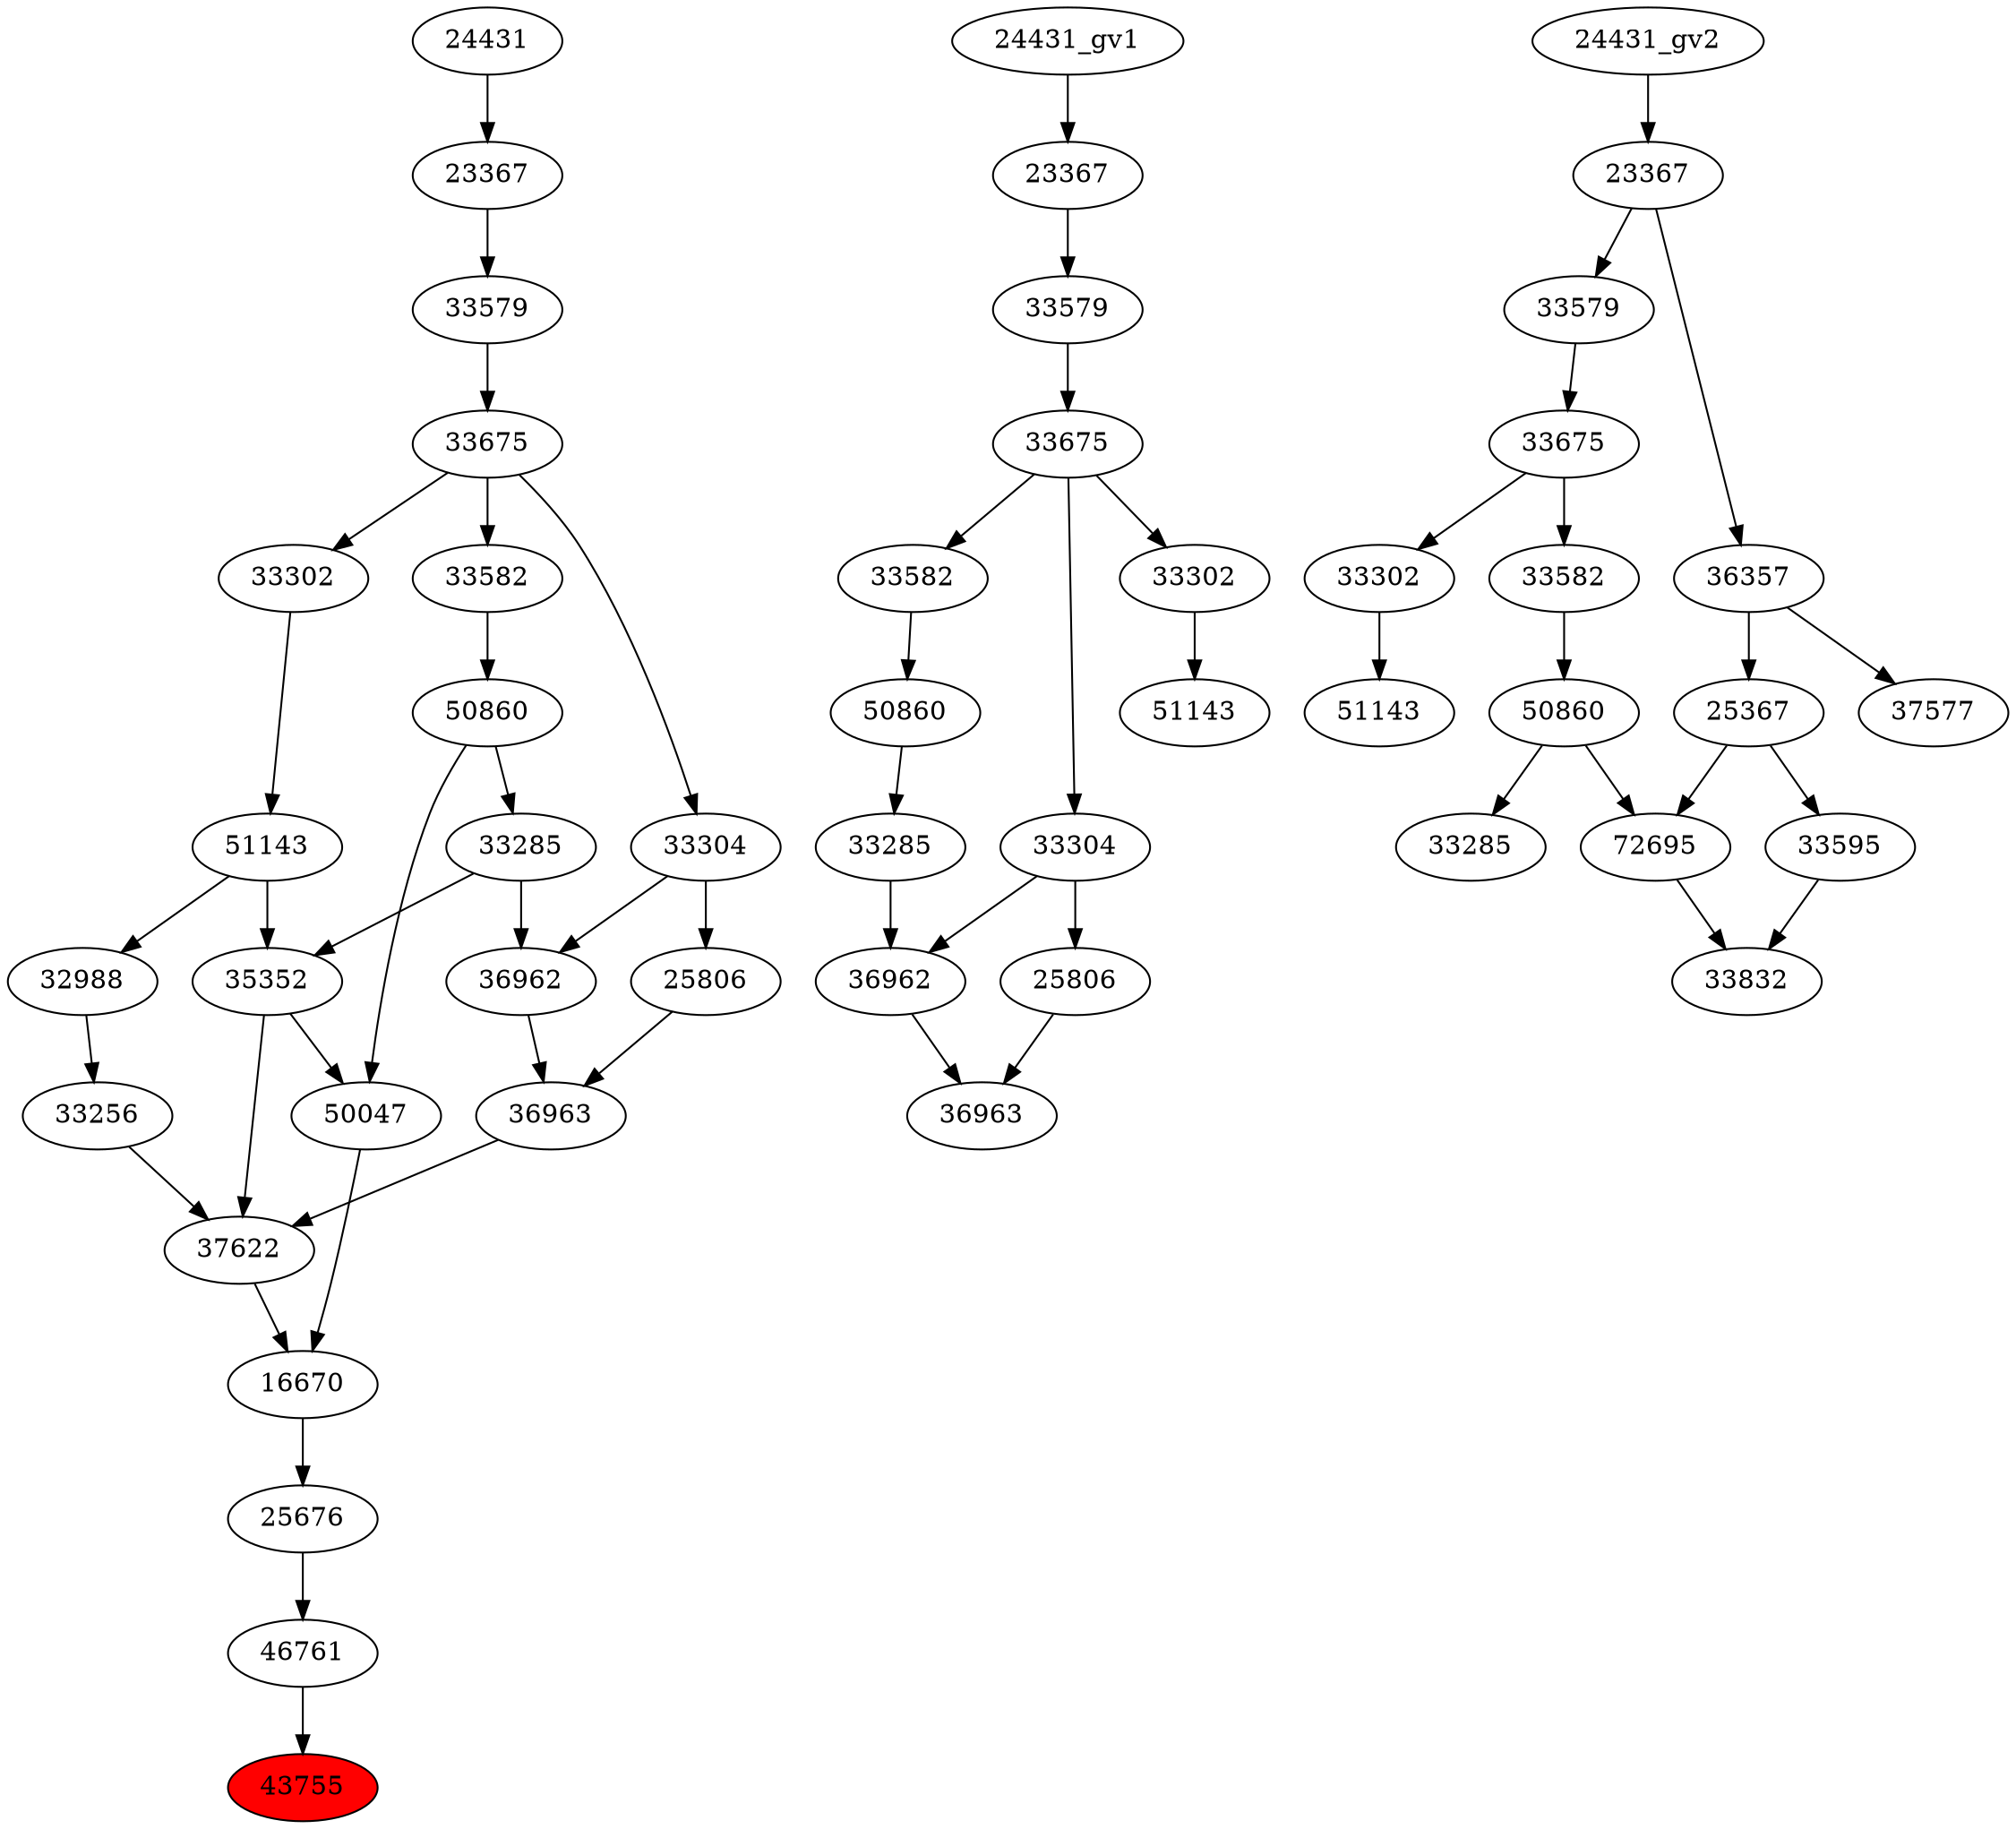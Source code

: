 strict digraph root {
	node [label="\N"];
	{
		node [fillcolor="",
			label="\N",
			style=""
		];
		43755		 [fillcolor=red,
			label=43755,
			style=filled];
		46761		 [label=46761];
		46761 -> 43755;
		25676		 [label=25676];
		25676 -> 46761;
		16670		 [label=16670];
		16670 -> 25676;
		37622		 [label=37622];
		37622 -> 16670;
		50047		 [label=50047];
		50047 -> 16670;
		36963		 [label=36963];
		36963 -> 37622;
		35352		 [label=35352];
		35352 -> 37622;
		35352 -> 50047;
		33256		 [label=33256];
		33256 -> 37622;
		50860		 [label=50860];
		50860 -> 50047;
		33285		 [label=33285];
		50860 -> 33285;
		36962		 [label=36962];
		36962 -> 36963;
		25806		 [label=25806];
		25806 -> 36963;
		33285 -> 35352;
		33285 -> 36962;
		51143		 [label=51143];
		51143 -> 35352;
		32988		 [label=32988];
		51143 -> 32988;
		32988 -> 33256;
		33582		 [label=33582];
		33582 -> 50860;
		33304		 [label=33304];
		33304 -> 36962;
		33304 -> 25806;
		33302		 [label=33302];
		33302 -> 51143;
		33675		 [label=33675];
		33675 -> 33582;
		33675 -> 33304;
		33675 -> 33302;
		33579		 [label=33579];
		33579 -> 33675;
		23367		 [label=23367];
		23367 -> 33579;
		24431		 [label=24431];
		24431 -> 23367;
	}
	{
		node [label="\N"];
		"36963_gv1"		 [label=36963];
		"36962_gv1"		 [label=36962];
		"36962_gv1" -> "36963_gv1";
		"25806_gv1"		 [label=25806];
		"25806_gv1" -> "36963_gv1";
		"50860_gv1"		 [label=50860];
		"33285_gv1"		 [label=33285];
		"50860_gv1" -> "33285_gv1";
		"33582_gv1"		 [label=33582];
		"33582_gv1" -> "50860_gv1";
		"33285_gv1" -> "36962_gv1";
		"33304_gv1"		 [label=33304];
		"33304_gv1" -> "36962_gv1";
		"33304_gv1" -> "25806_gv1";
		"51143_gv1"		 [label=51143];
		"33302_gv1"		 [label=33302];
		"33302_gv1" -> "51143_gv1";
		"33675_gv1"		 [label=33675];
		"33675_gv1" -> "33582_gv1";
		"33675_gv1" -> "33304_gv1";
		"33675_gv1" -> "33302_gv1";
		"33579_gv1"		 [label=33579];
		"33579_gv1" -> "33675_gv1";
		"23367_gv1"		 [label=23367];
		"23367_gv1" -> "33579_gv1";
		"24431_gv1" -> "23367_gv1";
	}
	{
		node [label="\N"];
		"51143_gv2"		 [label=51143];
		"33302_gv2"		 [label=33302];
		"33302_gv2" -> "51143_gv2";
		"33285_gv2"		 [label=33285];
		"50860_gv2"		 [label=50860];
		"50860_gv2" -> "33285_gv2";
		72695		 [label=72695];
		"50860_gv2" -> 72695;
		33832		 [label=33832];
		72695 -> 33832;
		33595		 [label=33595];
		33595 -> 33832;
		"33582_gv2"		 [label=33582];
		"33582_gv2" -> "50860_gv2";
		"33675_gv2"		 [label=33675];
		"33675_gv2" -> "33302_gv2";
		"33675_gv2" -> "33582_gv2";
		25367		 [label=25367];
		25367 -> 72695;
		25367 -> 33595;
		"33579_gv2"		 [label=33579];
		"33579_gv2" -> "33675_gv2";
		36357		 [label=36357];
		36357 -> 25367;
		37577		 [label=37577];
		36357 -> 37577;
		"23367_gv2"		 [label=23367];
		"23367_gv2" -> "33579_gv2";
		"23367_gv2" -> 36357;
		"24431_gv2" -> "23367_gv2";
	}
}
